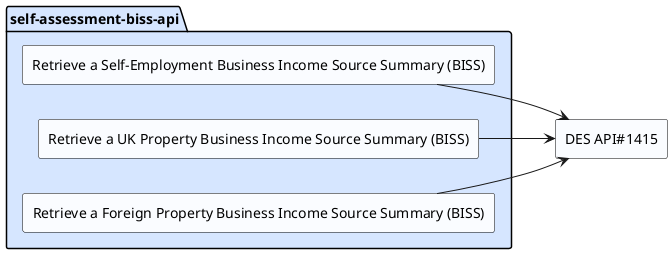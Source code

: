 @startuml
skinparam componentStyle rectangle

left to right direction

skinparam component {
  BackgroundColor #fafcff
  BorderColor black
}

package "self-assessment-biss-api" #d6e6ff {
[Retrieve a Self-Employment Business Income Source Summary (BISS)]
[Retrieve a UK Property Business Income Source Summary (BISS)]
[Retrieve a Foreign Property Business Income Source Summary (BISS)]
}

[Retrieve a Self-Employment Business Income Source Summary (BISS)]-->[DES API#1415]
[Retrieve a UK Property Business Income Source Summary (BISS)]-->[DES API#1415]
[Retrieve a Foreign Property Business Income Source Summary (BISS)]-->[DES API#1415]

@enduml